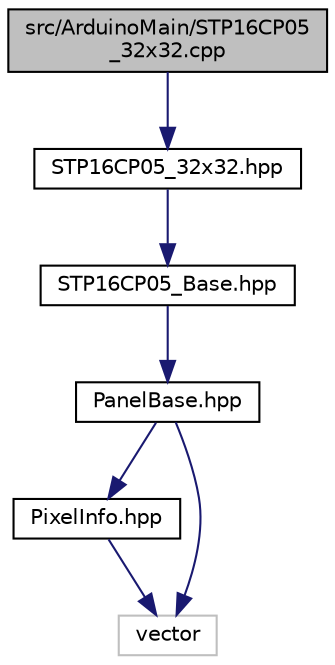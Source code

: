 digraph "src/ArduinoMain/STP16CP05_32x32.cpp"
{
 // LATEX_PDF_SIZE
  edge [fontname="Helvetica",fontsize="10",labelfontname="Helvetica",labelfontsize="10"];
  node [fontname="Helvetica",fontsize="10",shape=record];
  Node1 [label="src/ArduinoMain/STP16CP05\l_32x32.cpp",height=0.2,width=0.4,color="black", fillcolor="grey75", style="filled", fontcolor="black",tooltip="32x32サイズのLEDパネルクラス"];
  Node1 -> Node2 [color="midnightblue",fontsize="10",style="solid",fontname="Helvetica"];
  Node2 [label="STP16CP05_32x32.hpp",height=0.2,width=0.4,color="black", fillcolor="white", style="filled",URL="$STP16CP05__32x32_8hpp.html",tooltip="32x32サイズのLEDパネルクラス"];
  Node2 -> Node3 [color="midnightblue",fontsize="10",style="solid",fontname="Helvetica"];
  Node3 [label="STP16CP05_Base.hpp",height=0.2,width=0.4,color="black", fillcolor="white", style="filled",URL="$STP16CP05__Base_8hpp.html",tooltip="Base class of STP16CP05."];
  Node3 -> Node4 [color="midnightblue",fontsize="10",style="solid",fontname="Helvetica"];
  Node4 [label="PanelBase.hpp",height=0.2,width=0.4,color="black", fillcolor="white", style="filled",URL="$PanelBase_8hpp.html",tooltip="Base class of LED panel."];
  Node4 -> Node5 [color="midnightblue",fontsize="10",style="solid",fontname="Helvetica"];
  Node5 [label="PixelInfo.hpp",height=0.2,width=0.4,color="black", fillcolor="white", style="filled",URL="$PixelInfo_8hpp.html",tooltip="各ピクセルの情報を格納する構造体を定義"];
  Node5 -> Node6 [color="midnightblue",fontsize="10",style="solid",fontname="Helvetica"];
  Node6 [label="vector",height=0.2,width=0.4,color="grey75", fillcolor="white", style="filled",tooltip=" "];
  Node4 -> Node6 [color="midnightblue",fontsize="10",style="solid",fontname="Helvetica"];
}
